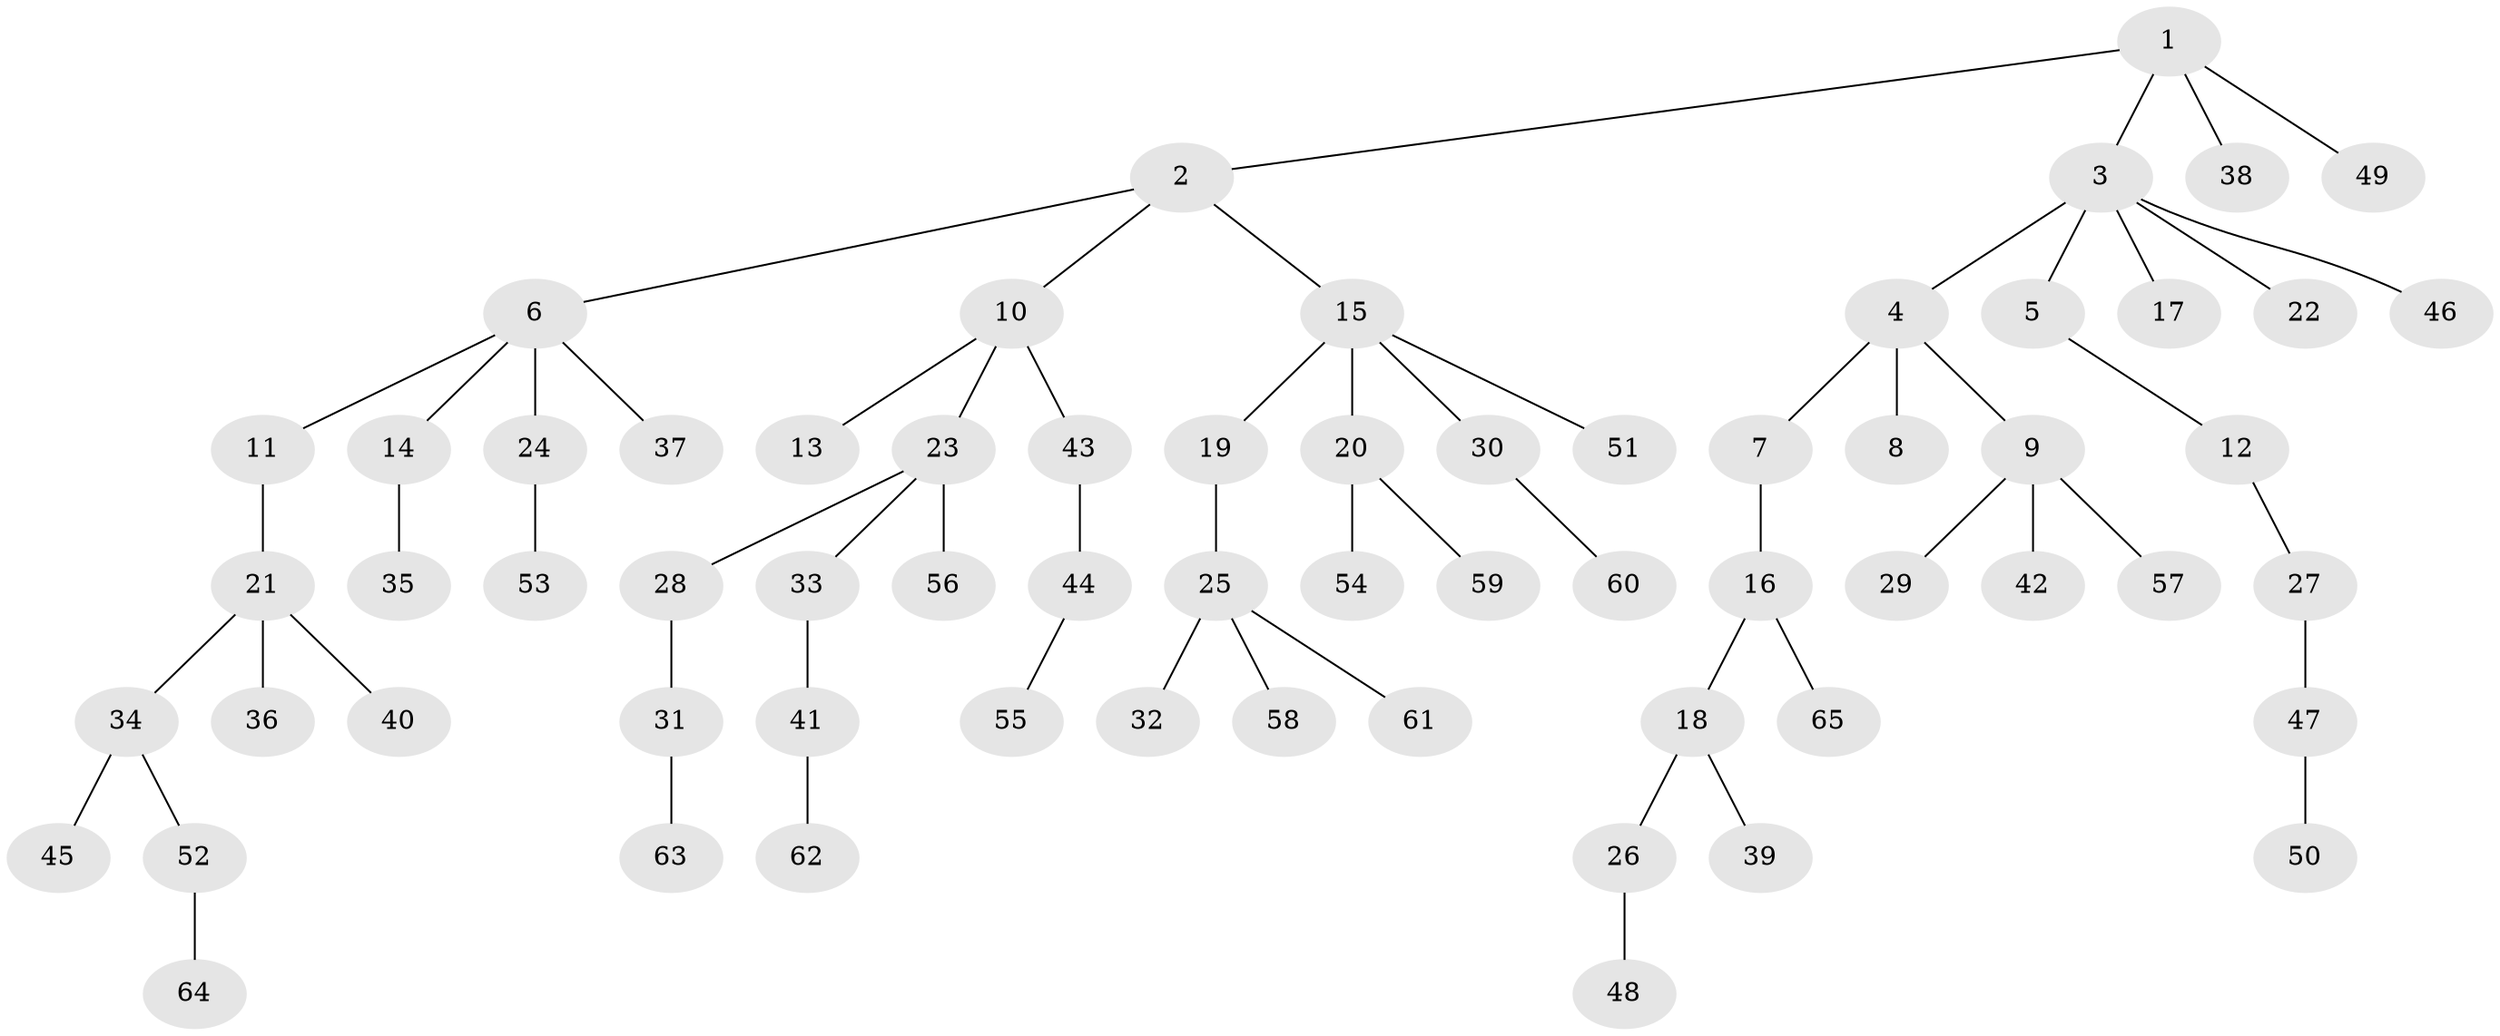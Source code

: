 // Generated by graph-tools (version 1.1) at 2025/02/03/09/25 03:02:30]
// undirected, 65 vertices, 64 edges
graph export_dot {
graph [start="1"]
  node [color=gray90,style=filled];
  1;
  2;
  3;
  4;
  5;
  6;
  7;
  8;
  9;
  10;
  11;
  12;
  13;
  14;
  15;
  16;
  17;
  18;
  19;
  20;
  21;
  22;
  23;
  24;
  25;
  26;
  27;
  28;
  29;
  30;
  31;
  32;
  33;
  34;
  35;
  36;
  37;
  38;
  39;
  40;
  41;
  42;
  43;
  44;
  45;
  46;
  47;
  48;
  49;
  50;
  51;
  52;
  53;
  54;
  55;
  56;
  57;
  58;
  59;
  60;
  61;
  62;
  63;
  64;
  65;
  1 -- 2;
  1 -- 3;
  1 -- 38;
  1 -- 49;
  2 -- 6;
  2 -- 10;
  2 -- 15;
  3 -- 4;
  3 -- 5;
  3 -- 17;
  3 -- 22;
  3 -- 46;
  4 -- 7;
  4 -- 8;
  4 -- 9;
  5 -- 12;
  6 -- 11;
  6 -- 14;
  6 -- 24;
  6 -- 37;
  7 -- 16;
  9 -- 29;
  9 -- 42;
  9 -- 57;
  10 -- 13;
  10 -- 23;
  10 -- 43;
  11 -- 21;
  12 -- 27;
  14 -- 35;
  15 -- 19;
  15 -- 20;
  15 -- 30;
  15 -- 51;
  16 -- 18;
  16 -- 65;
  18 -- 26;
  18 -- 39;
  19 -- 25;
  20 -- 54;
  20 -- 59;
  21 -- 34;
  21 -- 36;
  21 -- 40;
  23 -- 28;
  23 -- 33;
  23 -- 56;
  24 -- 53;
  25 -- 32;
  25 -- 58;
  25 -- 61;
  26 -- 48;
  27 -- 47;
  28 -- 31;
  30 -- 60;
  31 -- 63;
  33 -- 41;
  34 -- 45;
  34 -- 52;
  41 -- 62;
  43 -- 44;
  44 -- 55;
  47 -- 50;
  52 -- 64;
}
